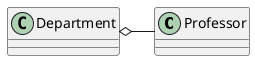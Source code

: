 @startuml Aggregation
skinparam ClassAttributeIconSize 0
class Professor
class Department

Department o- Professor

@enduml